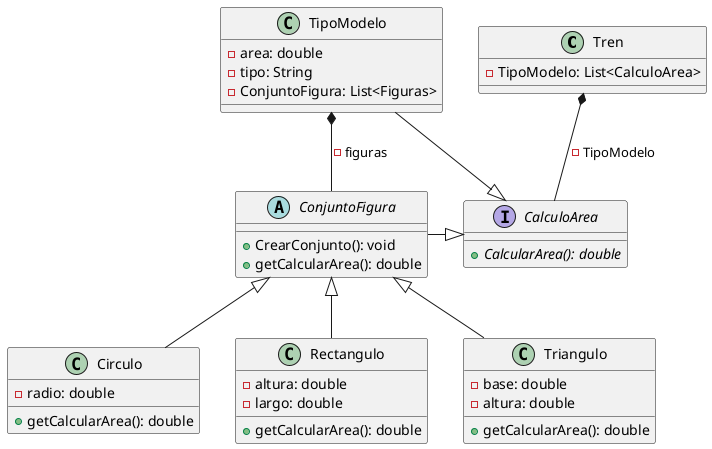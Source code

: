@startuml
class Tren {
- TipoModelo: List<CalculoArea>
}

class TipoModelo {
- area: double
- tipo: String
- ConjuntoFigura: List<Figuras>
}

abstract class ConjuntoFigura{
+CrearConjunto(): void
+getCalcularArea(): double
}

class Circulo {
-radio: double
+getCalcularArea(): double
}
class Rectangulo{
-altura: double
-largo: double
+getCalcularArea(): double
}
class Triangulo {
-base: double
-altura: double
+getCalcularArea(): double
}

interface CalculoArea {
+{abstract} CalcularArea(): double
}

Tren *-down- CalculoArea : - TipoModelo
TipoModelo --|> CalculoArea
TipoModelo *-- ConjuntoFigura : - figuras
ConjuntoFigura -right-|> CalculoArea
Circulo -up-|> ConjuntoFigura
Triangulo -up-|> ConjuntoFigura
Rectangulo -up-|> ConjuntoFigura

@enduml